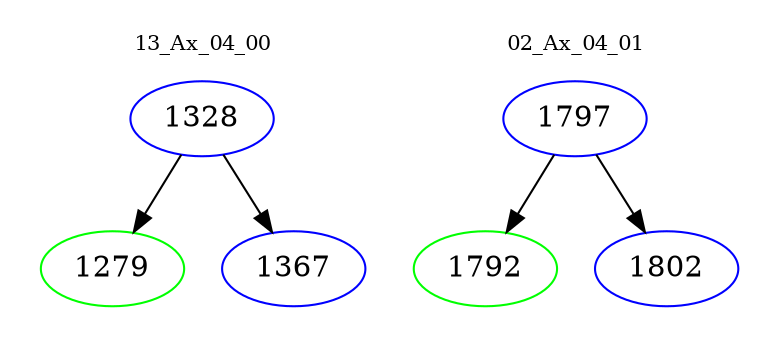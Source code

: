 digraph{
subgraph cluster_0 {
color = white
label = "13_Ax_04_00";
fontsize=10;
T0_1328 [label="1328", color="blue"]
T0_1328 -> T0_1279 [color="black"]
T0_1279 [label="1279", color="green"]
T0_1328 -> T0_1367 [color="black"]
T0_1367 [label="1367", color="blue"]
}
subgraph cluster_1 {
color = white
label = "02_Ax_04_01";
fontsize=10;
T1_1797 [label="1797", color="blue"]
T1_1797 -> T1_1792 [color="black"]
T1_1792 [label="1792", color="green"]
T1_1797 -> T1_1802 [color="black"]
T1_1802 [label="1802", color="blue"]
}
}
